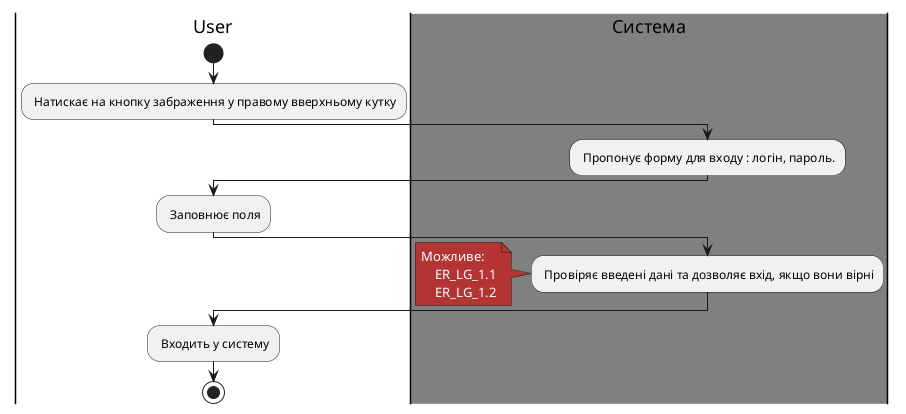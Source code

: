 @startuml
skinparam ArchimateBackgroundColor #ffffff
skinparam	shadowing false
skinparam Note {
	BackgroundColor #B43434
	FontColor #ffffff
}


|User| 
start

: Натискає на кнопку забраження у правому вверхньому кутку;

|#Gray|Система|

: Пропонує форму для входу : логін, пароль.;

|User| 

: Заповнює поля;

|#Gray|Система|
: Провіряє введені дані та дозволяє вхід, якщо вони вірні;
note left
Можливе:
    ER_LG_1.1
    ER_LG_1.2
end note
|User| 

: Входить у систему;

stop;
@enduml
